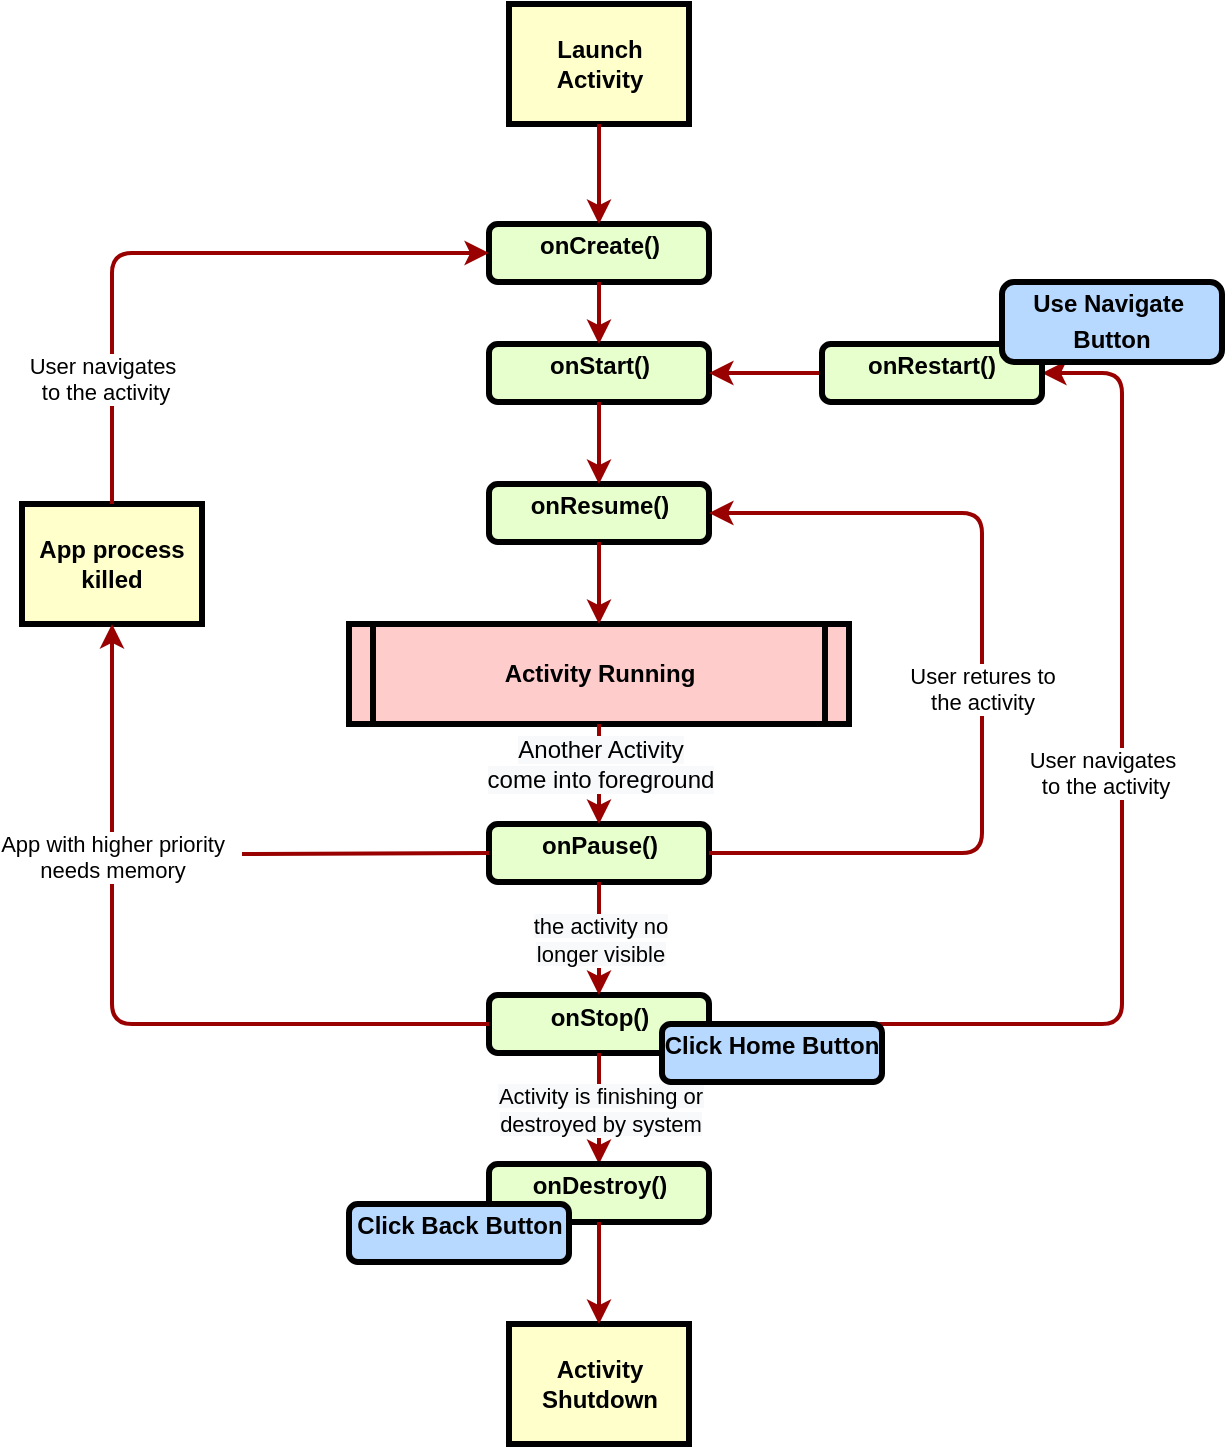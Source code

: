 <mxfile>
    <diagram name="Page-1" id="c7558073-3199-34d8-9f00-42111426c3f3">
        <mxGraphModel dx="1599" dy="887" grid="1" gridSize="10" guides="1" tooltips="1" connect="1" arrows="1" fold="1" page="1" pageScale="1" pageWidth="826" pageHeight="1169" background="none" math="0" shadow="0">
            <root>
                <mxCell id="0"/>
                <mxCell id="1" parent="0"/>
                <mxCell id="2" value="&lt;p style=&quot;margin: 4px 0px 0px ; text-align: center&quot;&gt;onCreate()&lt;/p&gt;" style="verticalAlign=middle;align=center;overflow=fill;fontSize=12;fontFamily=Helvetica;html=1;rounded=1;fontStyle=1;strokeWidth=3;fillColor=#E6FFCC" parent="1" vertex="1">
                    <mxGeometry x="343.5" y="170" width="110" height="29" as="geometry"/>
                </mxCell>
                <mxCell id="3" value="Launch&#10;Activity" style="whiteSpace=wrap;align=center;verticalAlign=middle;fontStyle=1;strokeWidth=3;fillColor=#FFFFCC" parent="1" vertex="1">
                    <mxGeometry x="353.5" y="60" width="90" height="60" as="geometry"/>
                </mxCell>
                <mxCell id="5" value="Activity Running" style="shape=process;whiteSpace=wrap;align=center;verticalAlign=middle;size=0.048;fontStyle=1;strokeWidth=3;fillColor=#FFCCCC" parent="1" vertex="1">
                    <mxGeometry x="273.5" y="370" width="250" height="50" as="geometry"/>
                </mxCell>
                <mxCell id="36" value="" style="edgeStyle=none;noEdgeStyle=1;strokeColor=#990000;strokeWidth=2" parent="1" source="3" target="2" edge="1">
                    <mxGeometry width="100" height="100" relative="1" as="geometry">
                        <mxPoint x="20" y="250" as="sourcePoint"/>
                        <mxPoint x="120" y="150" as="targetPoint"/>
                    </mxGeometry>
                </mxCell>
                <mxCell id="DUcxa9i5OVskO4iPHdod-96" value="&lt;p style=&quot;margin: 4px 0px 0px ; text-align: center&quot;&gt;onStart()&lt;/p&gt;" style="verticalAlign=middle;align=center;overflow=fill;fontSize=12;fontFamily=Helvetica;html=1;rounded=1;fontStyle=1;strokeWidth=3;fillColor=#E6FFCC" parent="1" vertex="1">
                    <mxGeometry x="343.5" y="230" width="110" height="29" as="geometry"/>
                </mxCell>
                <mxCell id="DUcxa9i5OVskO4iPHdod-97" value="" style="edgeStyle=none;noEdgeStyle=1;strokeColor=#990000;strokeWidth=2;exitX=0.5;exitY=1;exitDx=0;exitDy=0;entryX=0.5;entryY=0;entryDx=0;entryDy=0;" parent="1" source="2" target="DUcxa9i5OVskO4iPHdod-96" edge="1">
                    <mxGeometry width="100" height="100" relative="1" as="geometry">
                        <mxPoint x="408.5" y="130" as="sourcePoint"/>
                        <mxPoint x="408.5" y="191" as="targetPoint"/>
                    </mxGeometry>
                </mxCell>
                <mxCell id="DUcxa9i5OVskO4iPHdod-98" value="&lt;p style=&quot;margin: 4px 0px 0px ; text-align: center&quot;&gt;onResume()&lt;/p&gt;&lt;p style=&quot;margin: 0px ; margin-top: 4px ; text-align: center ; text-decoration: underline&quot;&gt;&lt;br&gt;&lt;/p&gt;" style="verticalAlign=middle;align=center;overflow=fill;fontSize=12;fontFamily=Helvetica;html=1;rounded=1;fontStyle=1;strokeWidth=3;fillColor=#E6FFCC" parent="1" vertex="1">
                    <mxGeometry x="343.5" y="300" width="110" height="29" as="geometry"/>
                </mxCell>
                <mxCell id="DUcxa9i5OVskO4iPHdod-99" value="" style="edgeStyle=none;noEdgeStyle=1;strokeColor=#990000;strokeWidth=2;exitX=0.5;exitY=1;exitDx=0;exitDy=0;entryX=0.5;entryY=0;entryDx=0;entryDy=0;" parent="1" source="DUcxa9i5OVskO4iPHdod-96" target="DUcxa9i5OVskO4iPHdod-98" edge="1">
                    <mxGeometry width="100" height="100" relative="1" as="geometry">
                        <mxPoint x="398.5" y="280" as="sourcePoint"/>
                        <mxPoint x="408.5" y="261" as="targetPoint"/>
                    </mxGeometry>
                </mxCell>
                <mxCell id="DUcxa9i5OVskO4iPHdod-101" value="" style="edgeStyle=none;noEdgeStyle=1;strokeColor=#990000;strokeWidth=2;exitX=0.5;exitY=1;exitDx=0;exitDy=0;" parent="1" source="DUcxa9i5OVskO4iPHdod-98" target="5" edge="1">
                    <mxGeometry width="100" height="100" relative="1" as="geometry">
                        <mxPoint x="408.5" y="220" as="sourcePoint"/>
                        <mxPoint x="408.5" y="252" as="targetPoint"/>
                    </mxGeometry>
                </mxCell>
                <mxCell id="DUcxa9i5OVskO4iPHdod-103" value="&lt;p style=&quot;margin: 4px 0px 0px ; text-align: center&quot;&gt;onPause()&lt;/p&gt;" style="verticalAlign=middle;align=center;overflow=fill;fontSize=12;fontFamily=Helvetica;html=1;rounded=1;fontStyle=1;strokeWidth=3;fillColor=#E6FFCC" parent="1" vertex="1">
                    <mxGeometry x="343.5" y="470" width="110" height="29" as="geometry"/>
                </mxCell>
                <mxCell id="96" value="&#10;" style="text;spacingTop=-5;align=center" parent="1" vertex="1">
                    <mxGeometry x="253.5" y="430" width="20" height="20" as="geometry"/>
                </mxCell>
                <mxCell id="DUcxa9i5OVskO4iPHdod-118" value="&lt;p style=&quot;margin: 4px 0px 0px ; text-align: center&quot;&gt;onStop()&lt;/p&gt;&lt;p style=&quot;margin: 4px 0px 0px ; text-align: center&quot;&gt;&lt;br&gt;&lt;/p&gt;" style="verticalAlign=middle;align=center;overflow=fill;fontSize=12;fontFamily=Helvetica;html=1;rounded=1;fontStyle=1;strokeWidth=3;fillColor=#E6FFCC" parent="1" vertex="1">
                    <mxGeometry x="343.5" y="555.5" width="110" height="29" as="geometry"/>
                </mxCell>
                <mxCell id="DUcxa9i5OVskO4iPHdod-120" value="" style="endArrow=classic;html=1;rounded=1;exitX=0.5;exitY=1;exitDx=0;exitDy=0;entryX=0.5;entryY=0;entryDx=0;entryDy=0;strokeColor=#990000;strokeWidth=2;edgeStyle=elbowEdgeStyle;" parent="1" source="5" target="DUcxa9i5OVskO4iPHdod-103" edge="1">
                    <mxGeometry relative="1" as="geometry">
                        <mxPoint x="370" y="430" as="sourcePoint"/>
                        <mxPoint x="470" y="430" as="targetPoint"/>
                    </mxGeometry>
                </mxCell>
                <mxCell id="DUcxa9i5OVskO4iPHdod-121" value="&lt;span style=&quot;font-size: 12px ; background-color: rgb(248 , 249 , 250)&quot;&gt;Another Activity&lt;/span&gt;&lt;br style=&quot;padding: 0px ; margin: 0px ; font-size: 12px ; background-color: rgb(248 , 249 , 250)&quot;&gt;&lt;span style=&quot;font-size: 12px ; background-color: rgb(248 , 249 , 250)&quot;&gt;come into foreground&lt;/span&gt;" style="edgeLabel;resizable=0;html=1;align=center;verticalAlign=middle;" parent="DUcxa9i5OVskO4iPHdod-120" connectable="0" vertex="1">
                    <mxGeometry relative="1" as="geometry">
                        <mxPoint y="-5" as="offset"/>
                    </mxGeometry>
                </mxCell>
                <mxCell id="DUcxa9i5OVskO4iPHdod-122" value="" style="endArrow=classic;html=1;rounded=1;strokeColor=#990000;strokeWidth=2;edgeStyle=elbowEdgeStyle;entryX=1;entryY=0.5;entryDx=0;entryDy=0;exitX=1;exitY=0.5;exitDx=0;exitDy=0;" parent="1" source="DUcxa9i5OVskO4iPHdod-103" target="DUcxa9i5OVskO4iPHdod-98" edge="1">
                    <mxGeometry relative="1" as="geometry">
                        <mxPoint x="490" y="490" as="sourcePoint"/>
                        <mxPoint x="470" y="315" as="targetPoint"/>
                        <Array as="points">
                            <mxPoint x="590" y="410"/>
                        </Array>
                    </mxGeometry>
                </mxCell>
                <mxCell id="DUcxa9i5OVskO4iPHdod-123" value="User retures to &lt;br&gt;the activity" style="edgeLabel;resizable=0;html=1;align=center;verticalAlign=bottom;horizontal=1;spacingTop=0;spacing=0;spacingBottom=0;" parent="DUcxa9i5OVskO4iPHdod-122" connectable="0" vertex="1">
                    <mxGeometry relative="1" as="geometry">
                        <mxPoint y="16" as="offset"/>
                    </mxGeometry>
                </mxCell>
                <mxCell id="DUcxa9i5OVskO4iPHdod-127" value="" style="endArrow=classic;html=1;rounded=1;exitX=1;exitY=0.5;exitDx=0;exitDy=0;entryX=1;entryY=0.5;entryDx=0;entryDy=0;strokeColor=#990000;strokeWidth=2;edgeStyle=elbowEdgeStyle;" parent="1" source="DUcxa9i5OVskO4iPHdod-118" target="DUcxa9i5OVskO4iPHdod-137" edge="1">
                    <mxGeometry relative="1" as="geometry">
                        <mxPoint x="463.5" y="504.5" as="sourcePoint"/>
                        <mxPoint x="650" y="255.5" as="targetPoint"/>
                        <Array as="points">
                            <mxPoint x="660" y="410"/>
                            <mxPoint x="720" y="360"/>
                            <mxPoint x="620" y="560"/>
                        </Array>
                    </mxGeometry>
                </mxCell>
                <mxCell id="DUcxa9i5OVskO4iPHdod-128" value="User navigates&lt;br&gt;&amp;nbsp;to the activity" style="edgeLabel;resizable=0;html=1;align=center;verticalAlign=bottom;horizontal=1;spacingTop=0;spacing=0;spacingBottom=0;" parent="DUcxa9i5OVskO4iPHdod-127" connectable="0" vertex="1">
                    <mxGeometry relative="1" as="geometry">
                        <mxPoint x="-10" y="-33" as="offset"/>
                    </mxGeometry>
                </mxCell>
                <mxCell id="DUcxa9i5OVskO4iPHdod-133" value="" style="endArrow=classic;html=1;rounded=1;exitX=0.5;exitY=1;exitDx=0;exitDy=0;entryX=0.5;entryY=0;entryDx=0;entryDy=0;strokeColor=#990000;strokeWidth=2;edgeStyle=elbowEdgeStyle;" parent="1" source="DUcxa9i5OVskO4iPHdod-118" target="DUcxa9i5OVskO4iPHdod-135" edge="1">
                    <mxGeometry relative="1" as="geometry">
                        <mxPoint x="398.08" y="600" as="sourcePoint"/>
                        <mxPoint x="398.08" y="660" as="targetPoint"/>
                    </mxGeometry>
                </mxCell>
                <mxCell id="DUcxa9i5OVskO4iPHdod-134" value="&lt;span style=&quot;background-color: rgb(248 , 249 , 250)&quot;&gt;Activity is finishing or &lt;br&gt;destroyed by system&lt;/span&gt;" style="edgeLabel;resizable=0;html=1;align=center;verticalAlign=middle;" parent="DUcxa9i5OVskO4iPHdod-133" connectable="0" vertex="1">
                    <mxGeometry relative="1" as="geometry"/>
                </mxCell>
                <mxCell id="DUcxa9i5OVskO4iPHdod-135" value="&lt;p style=&quot;margin: 4px 0px 0px ; text-align: center&quot;&gt;onDestroy()&lt;/p&gt;&lt;p style=&quot;margin: 4px 0px 0px ; text-align: center&quot;&gt;&lt;br&gt;&lt;/p&gt;" style="verticalAlign=middle;align=center;overflow=fill;fontSize=12;fontFamily=Helvetica;html=1;rounded=1;fontStyle=1;strokeWidth=3;fillColor=#E6FFCC" parent="1" vertex="1">
                    <mxGeometry x="343.5" y="640" width="110" height="29" as="geometry"/>
                </mxCell>
                <mxCell id="DUcxa9i5OVskO4iPHdod-138" value="" style="edgeStyle=elbowEdgeStyle;rounded=1;orthogonalLoop=1;jettySize=auto;html=1;strokeColor=#990000;strokeWidth=2;" parent="1" source="DUcxa9i5OVskO4iPHdod-137" target="DUcxa9i5OVskO4iPHdod-96" edge="1">
                    <mxGeometry relative="1" as="geometry"/>
                </mxCell>
                <mxCell id="DUcxa9i5OVskO4iPHdod-137" value="&lt;p style=&quot;margin: 4px 0px 0px ; text-align: center&quot;&gt;onRestart()&lt;/p&gt;" style="verticalAlign=middle;align=center;overflow=fill;fontSize=12;fontFamily=Helvetica;html=1;rounded=1;fontStyle=1;strokeWidth=3;fillColor=#E6FFCC" parent="1" vertex="1">
                    <mxGeometry x="510" y="230" width="110" height="29" as="geometry"/>
                </mxCell>
                <mxCell id="DUcxa9i5OVskO4iPHdod-139" style="edgeStyle=elbowEdgeStyle;rounded=1;orthogonalLoop=1;jettySize=auto;html=1;exitX=0.5;exitY=1;exitDx=0;exitDy=0;strokeColor=#990000;strokeWidth=2;" parent="1" source="DUcxa9i5OVskO4iPHdod-137" target="DUcxa9i5OVskO4iPHdod-137" edge="1">
                    <mxGeometry relative="1" as="geometry"/>
                </mxCell>
                <mxCell id="DUcxa9i5OVskO4iPHdod-140" value="App process&#10;killed" style="whiteSpace=wrap;align=center;verticalAlign=middle;fontStyle=1;strokeWidth=3;fillColor=#FFFFCC" parent="1" vertex="1">
                    <mxGeometry x="110" y="310" width="90" height="60" as="geometry"/>
                </mxCell>
                <mxCell id="DUcxa9i5OVskO4iPHdod-141" value="" style="endArrow=classic;html=1;rounded=1;exitX=0;exitY=0.5;exitDx=0;exitDy=0;strokeColor=#990000;strokeWidth=2;edgeStyle=orthogonalEdgeStyle;entryX=0.5;entryY=1;entryDx=0;entryDy=0;" parent="1" source="DUcxa9i5OVskO4iPHdod-118" target="DUcxa9i5OVskO4iPHdod-140" edge="1">
                    <mxGeometry relative="1" as="geometry">
                        <mxPoint x="51.75" y="758.0" as="sourcePoint"/>
                        <mxPoint x="150" y="430" as="targetPoint"/>
                    </mxGeometry>
                </mxCell>
                <mxCell id="DUcxa9i5OVskO4iPHdod-142" value="App with higher priority&lt;br&gt;needs memory" style="edgeLabel;resizable=0;html=1;align=center;verticalAlign=bottom;horizontal=1;spacingTop=0;spacing=0;spacingBottom=0;" parent="DUcxa9i5OVskO4iPHdod-141" connectable="0" vertex="1">
                    <mxGeometry relative="1" as="geometry">
                        <mxPoint y="-65" as="offset"/>
                    </mxGeometry>
                </mxCell>
                <mxCell id="DUcxa9i5OVskO4iPHdod-143" value="" style="endArrow=none;html=1;rounded=1;strokeColor=#990000;strokeWidth=2;entryX=0;entryY=0.5;entryDx=0;entryDy=0;" parent="1" target="DUcxa9i5OVskO4iPHdod-103" edge="1">
                    <mxGeometry width="50" height="50" relative="1" as="geometry">
                        <mxPoint x="220" y="485" as="sourcePoint"/>
                        <mxPoint x="320" y="494" as="targetPoint"/>
                    </mxGeometry>
                </mxCell>
                <mxCell id="DUcxa9i5OVskO4iPHdod-144" value="" style="endArrow=classic;html=1;rounded=1;entryX=0;entryY=0.5;entryDx=0;entryDy=0;strokeColor=#990000;strokeWidth=2;edgeStyle=elbowEdgeStyle;exitX=0.5;exitY=0;exitDx=0;exitDy=0;" parent="1" source="DUcxa9i5OVskO4iPHdod-140" target="2" edge="1">
                    <mxGeometry relative="1" as="geometry">
                        <mxPoint x="130" y="260" as="sourcePoint"/>
                        <mxPoint x="136.5" y="112.0" as="targetPoint"/>
                        <Array as="points">
                            <mxPoint x="155" y="200"/>
                            <mxPoint x="176.5" y="265.5"/>
                            <mxPoint x="236.5" y="215.5"/>
                            <mxPoint x="136.5" y="415.5"/>
                        </Array>
                    </mxGeometry>
                </mxCell>
                <mxCell id="DUcxa9i5OVskO4iPHdod-145" value="User navigates&lt;br&gt;&amp;nbsp;to the activity" style="edgeLabel;resizable=0;html=1;align=center;verticalAlign=bottom;horizontal=1;spacingTop=0;spacing=0;spacingBottom=0;" parent="DUcxa9i5OVskO4iPHdod-144" connectable="0" vertex="1">
                    <mxGeometry relative="1" as="geometry">
                        <mxPoint x="-37" y="76" as="offset"/>
                    </mxGeometry>
                </mxCell>
                <mxCell id="DUcxa9i5OVskO4iPHdod-146" value="" style="endArrow=classic;html=1;rounded=1;entryX=0.5;entryY=0;entryDx=0;entryDy=0;strokeColor=#990000;strokeWidth=2;exitX=0.5;exitY=1;exitDx=0;exitDy=0;" parent="1" source="DUcxa9i5OVskO4iPHdod-103" target="DUcxa9i5OVskO4iPHdod-118" edge="1">
                    <mxGeometry relative="1" as="geometry">
                        <mxPoint x="500" y="500" as="sourcePoint"/>
                        <mxPoint x="500" y="560" as="targetPoint"/>
                    </mxGeometry>
                </mxCell>
                <mxCell id="DUcxa9i5OVskO4iPHdod-147" value="&lt;span style=&quot;background-color: rgb(248 , 249 , 250)&quot;&gt;the activity no &lt;br&gt;longer visible&lt;br&gt;&lt;/span&gt;" style="edgeLabel;resizable=0;html=1;align=center;verticalAlign=middle;" parent="DUcxa9i5OVskO4iPHdod-146" connectable="0" vertex="1">
                    <mxGeometry relative="1" as="geometry"/>
                </mxCell>
                <mxCell id="DUcxa9i5OVskO4iPHdod-148" value="Activity&#10;Shutdown" style="whiteSpace=wrap;align=center;verticalAlign=middle;fontStyle=1;strokeWidth=3;fillColor=#FFFFCC" parent="1" vertex="1">
                    <mxGeometry x="353.5" y="720" width="90" height="60" as="geometry"/>
                </mxCell>
                <mxCell id="DUcxa9i5OVskO4iPHdod-150" value="" style="edgeStyle=none;noEdgeStyle=1;strokeColor=#990000;strokeWidth=2;exitX=0.5;exitY=1;exitDx=0;exitDy=0;" parent="1" source="DUcxa9i5OVskO4iPHdod-135" target="DUcxa9i5OVskO4iPHdod-148" edge="1">
                    <mxGeometry width="100" height="100" relative="1" as="geometry">
                        <mxPoint x="751.5" y="520" as="sourcePoint"/>
                        <mxPoint x="620" y="670" as="targetPoint"/>
                    </mxGeometry>
                </mxCell>
                <mxCell id="97" value="&lt;p style=&quot;margin: 4px 0px 0px ; text-align: center&quot;&gt;Click Back Button&lt;/p&gt;" style="verticalAlign=middle;align=center;overflow=fill;fontSize=12;fontFamily=Helvetica;html=1;rounded=1;fontStyle=1;strokeWidth=3;fillColor=#B8D9FF;labelBackgroundColor=none;strokeColor=#000000;" vertex="1" parent="1">
                    <mxGeometry x="273.5" y="660" width="110" height="29" as="geometry"/>
                </mxCell>
                <mxCell id="99" value="&lt;p style=&quot;margin: 4px 0px 0px ; text-align: center&quot;&gt;Click Home Button&lt;br&gt;&lt;/p&gt;" style="verticalAlign=middle;align=center;overflow=fill;fontSize=12;fontFamily=Helvetica;html=1;rounded=1;fontStyle=1;strokeWidth=3;fillColor=#B8D9FF;labelBackgroundColor=none;strokeColor=#000000;" vertex="1" parent="1">
                    <mxGeometry x="430" y="570" width="110" height="29" as="geometry"/>
                </mxCell>
                <mxCell id="101" value="&lt;p style=&quot;margin: 4px 0px 0px ; text-align: center&quot;&gt;Use Navigate&amp;nbsp;&lt;/p&gt;&lt;p style=&quot;margin: 4px 0px 0px ; text-align: center&quot;&gt;Button&lt;br&gt;&lt;/p&gt;" style="verticalAlign=middle;align=center;overflow=fill;fontSize=12;fontFamily=Helvetica;html=1;rounded=1;fontStyle=1;strokeWidth=3;fillColor=#B8D9FF;labelBackgroundColor=none;strokeColor=#000000;" vertex="1" parent="1">
                    <mxGeometry x="600" y="199" width="110" height="40" as="geometry"/>
                </mxCell>
            </root>
        </mxGraphModel>
    </diagram>
</mxfile>